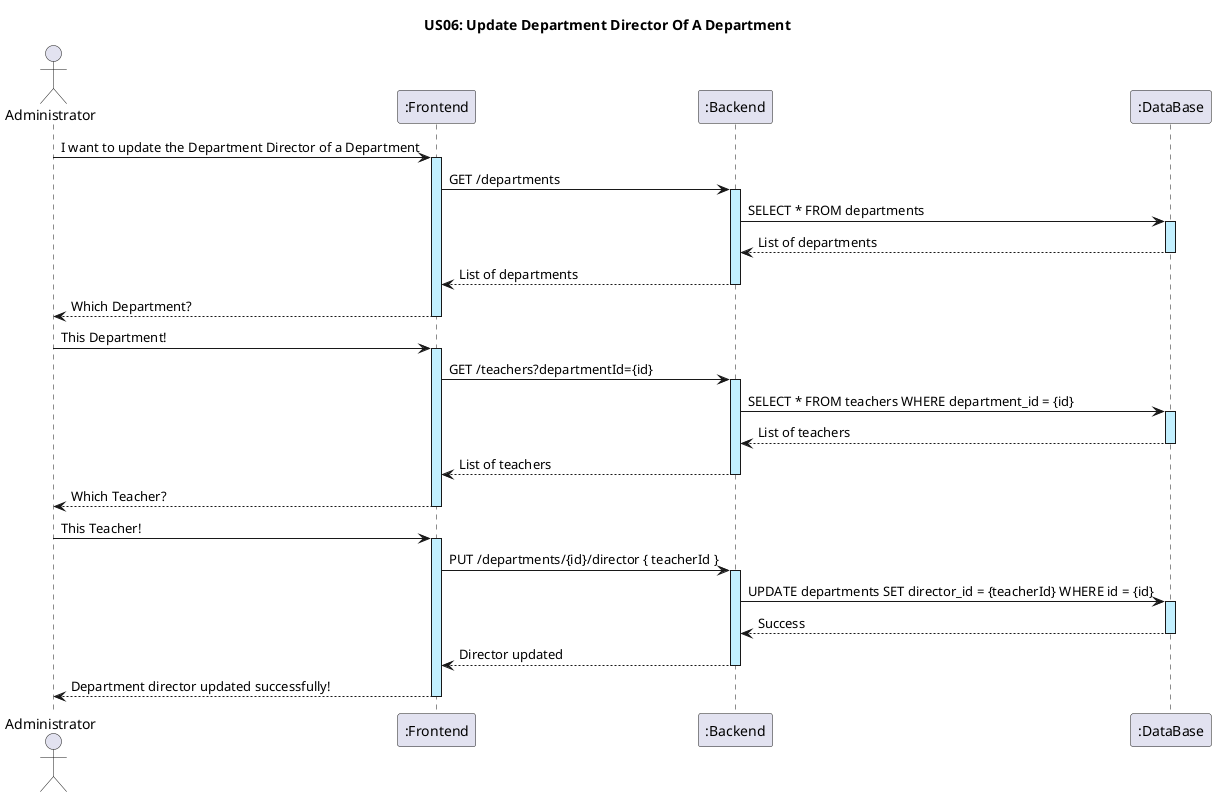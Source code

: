 @startuml

title US06: Update Department Director Of A Department

actor "Administrator" as A
participant ":Frontend" as FE
participant ":Backend" as BE
participant ":DataBase" as DB

skinparam sequenceLifeLineBackgroundColor #application

A -> FE ++ : I want to update the Department Director of a Department
FE -> BE ++: GET /departments
BE -> DB ++: SELECT * FROM departments
DB --> BE --: List of departments
BE --> FE --: List of departments
FE --> A --: Which Department?

A -> FE ++ : This Department!
FE -> BE ++ : GET /teachers?departmentId={id}
BE -> DB ++ : SELECT * FROM teachers WHERE department_id = {id}
DB --> BE -- : List of teachers
BE --> FE -- : List of teachers
FE --> A -- : Which Teacher?

A -> FE ++ : This Teacher!
FE -> BE ++ : PUT /departments/{id}/director { teacherId }
BE -> DB ++: UPDATE departments SET director_id = {teacherId} WHERE id = {id}
DB --> BE -- : Success
BE --> FE -- : Director updated
FE --> A -- : Department director updated successfully!

@enduml
